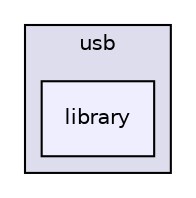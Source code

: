 digraph "C:/Work.git/ble/BLE-CC254x-1.4.0/Projects/ble/util/UBL/soc_8051/usb_msd/hal/usb/library" {
  compound=true
  node [ fontsize="10", fontname="Helvetica"];
  edge [ labelfontsize="10", labelfontname="Helvetica"];
  subgraph clusterdir_48d466abfda6abd0603d27beb5d57614 {
    graph [ bgcolor="#ddddee", pencolor="black", label="usb" fontname="Helvetica", fontsize="10", URL="dir_48d466abfda6abd0603d27beb5d57614.html"]
  dir_6c9f2502e9949273cb2a1203e7739d5a [shape=box, label="library", style="filled", fillcolor="#eeeeff", pencolor="black", URL="dir_6c9f2502e9949273cb2a1203e7739d5a.html"];
  }
}
